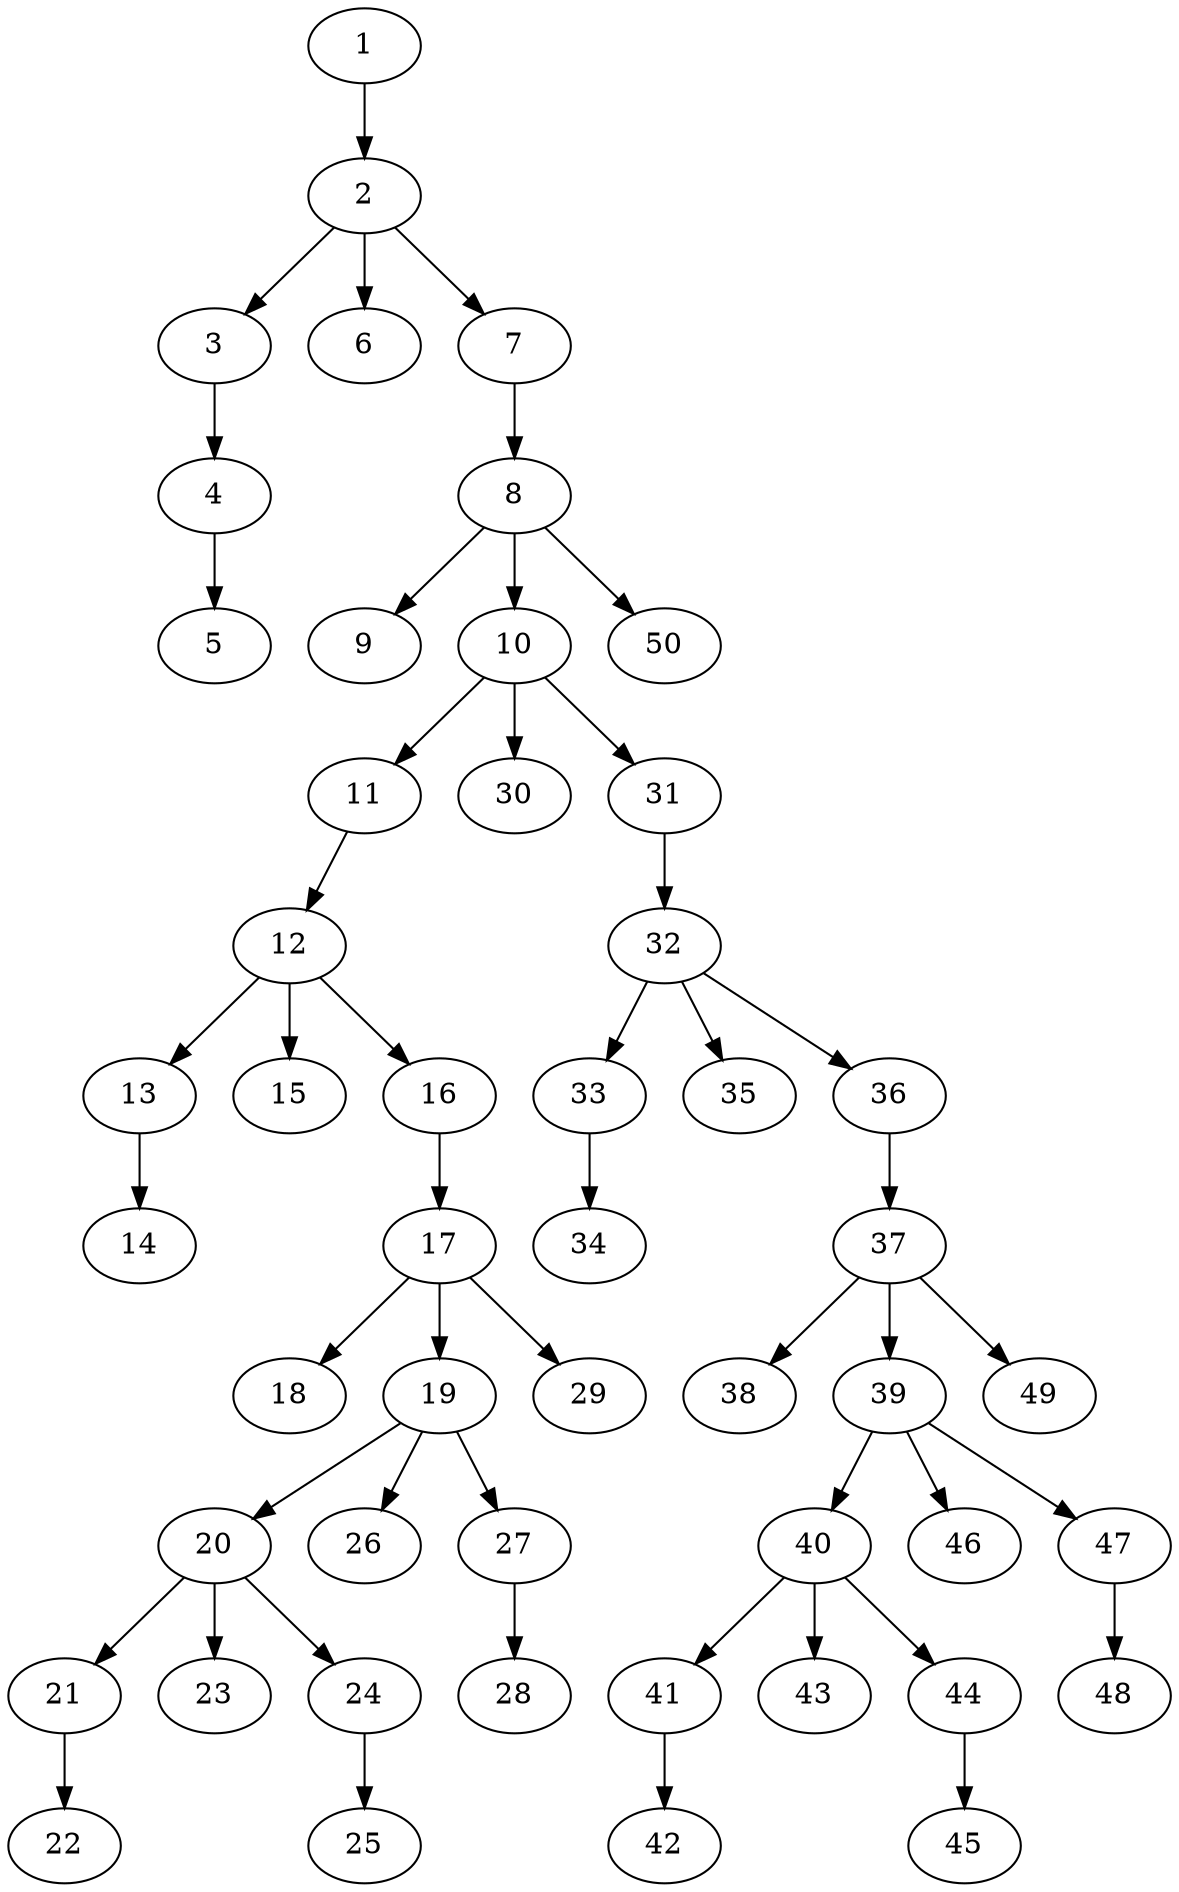 strict digraph "" {
	1 -> 2;
	2 -> 3;
	2 -> 6;
	2 -> 7;
	3 -> 4;
	4 -> 5;
	7 -> 8;
	8 -> 9;
	8 -> 10;
	8 -> 50;
	10 -> 11;
	10 -> 30;
	10 -> 31;
	11 -> 12;
	12 -> 13;
	12 -> 15;
	12 -> 16;
	13 -> 14;
	16 -> 17;
	17 -> 18;
	17 -> 19;
	17 -> 29;
	19 -> 20;
	19 -> 26;
	19 -> 27;
	20 -> 21;
	20 -> 23;
	20 -> 24;
	21 -> 22;
	24 -> 25;
	27 -> 28;
	31 -> 32;
	32 -> 33;
	32 -> 35;
	32 -> 36;
	33 -> 34;
	36 -> 37;
	37 -> 38;
	37 -> 39;
	37 -> 49;
	39 -> 40;
	39 -> 46;
	39 -> 47;
	40 -> 41;
	40 -> 43;
	40 -> 44;
	41 -> 42;
	44 -> 45;
	47 -> 48;
}
